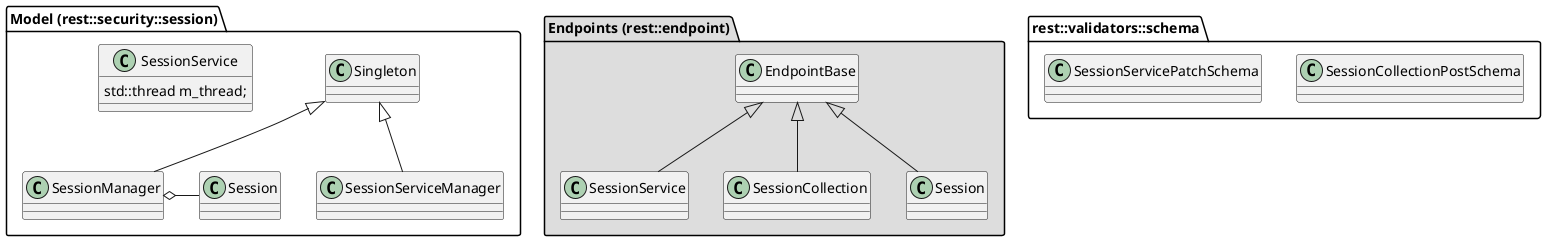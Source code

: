 @startuml
package "Endpoints (rest::endpoint)" #DDDDDD {
  EndpointBase <|-- SessionService
  EndpointBase <|-- SessionCollection
  class "Session" as eSession
  EndpointBase <|-- eSession
}

package "Model (rest::security::session)" {
  Singleton <|-- SessionServiceManager
  Singleton <|-- SessionManager
  class "Session" as sSession
  SessionManager o- sSession
class "SessionService" as sSessionService{
std::thread m_thread;
}
}

package rest::validators::schema {
  class SessionCollectionPostSchema
  class SessionServicePatchSchema
}
@enduml